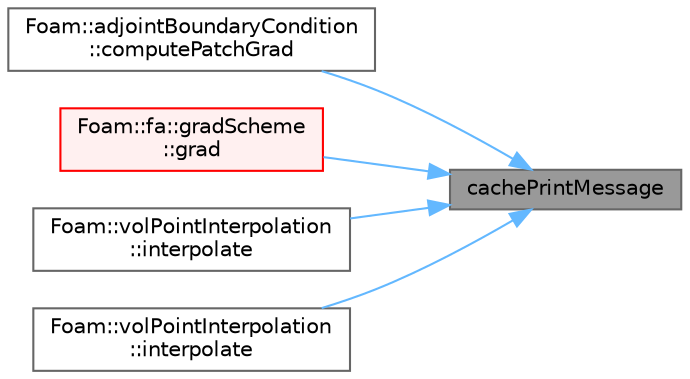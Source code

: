 digraph "cachePrintMessage"
{
 // LATEX_PDF_SIZE
  bgcolor="transparent";
  edge [fontname=Helvetica,fontsize=10,labelfontname=Helvetica,labelfontsize=10];
  node [fontname=Helvetica,fontsize=10,shape=box,height=0.2,width=0.4];
  rankdir="RL";
  Node1 [id="Node000001",label="cachePrintMessage",height=0.2,width=0.4,color="gray40", fillcolor="grey60", style="filled", fontcolor="black",tooltip=" "];
  Node1 -> Node2 [id="edge1_Node000001_Node000002",dir="back",color="steelblue1",style="solid",tooltip=" "];
  Node2 [id="Node000002",label="Foam::adjointBoundaryCondition\l::computePatchGrad",height=0.2,width=0.4,color="grey40", fillcolor="white", style="filled",URL="$classFoam_1_1adjointBoundaryCondition.html#a94e4b2325f8850dfa8287a300ece628a",tooltip=" "];
  Node1 -> Node3 [id="edge2_Node000001_Node000003",dir="back",color="steelblue1",style="solid",tooltip=" "];
  Node3 [id="Node000003",label="Foam::fa::gradScheme\l::grad",height=0.2,width=0.4,color="red", fillcolor="#FFF0F0", style="filled",URL="$classFoam_1_1fa_1_1gradScheme.html#a81bb99697623b789aa2b988f3984cd0c",tooltip=" "];
  Node1 -> Node5 [id="edge3_Node000001_Node000005",dir="back",color="steelblue1",style="solid",tooltip=" "];
  Node5 [id="Node000005",label="Foam::volPointInterpolation\l::interpolate",height=0.2,width=0.4,color="grey40", fillcolor="white", style="filled",URL="$classFoam_1_1volPointInterpolation.html#a7b083367ccf802890c3a28efdcbf90ca",tooltip=" "];
  Node1 -> Node6 [id="edge4_Node000001_Node000006",dir="back",color="steelblue1",style="solid",tooltip=" "];
  Node6 [id="Node000006",label="Foam::volPointInterpolation\l::interpolate",height=0.2,width=0.4,color="grey40", fillcolor="white", style="filled",URL="$classFoam_1_1volPointInterpolation.html#aa488e2d89c091e9b52045f73ee3c9b20",tooltip=" "];
}
